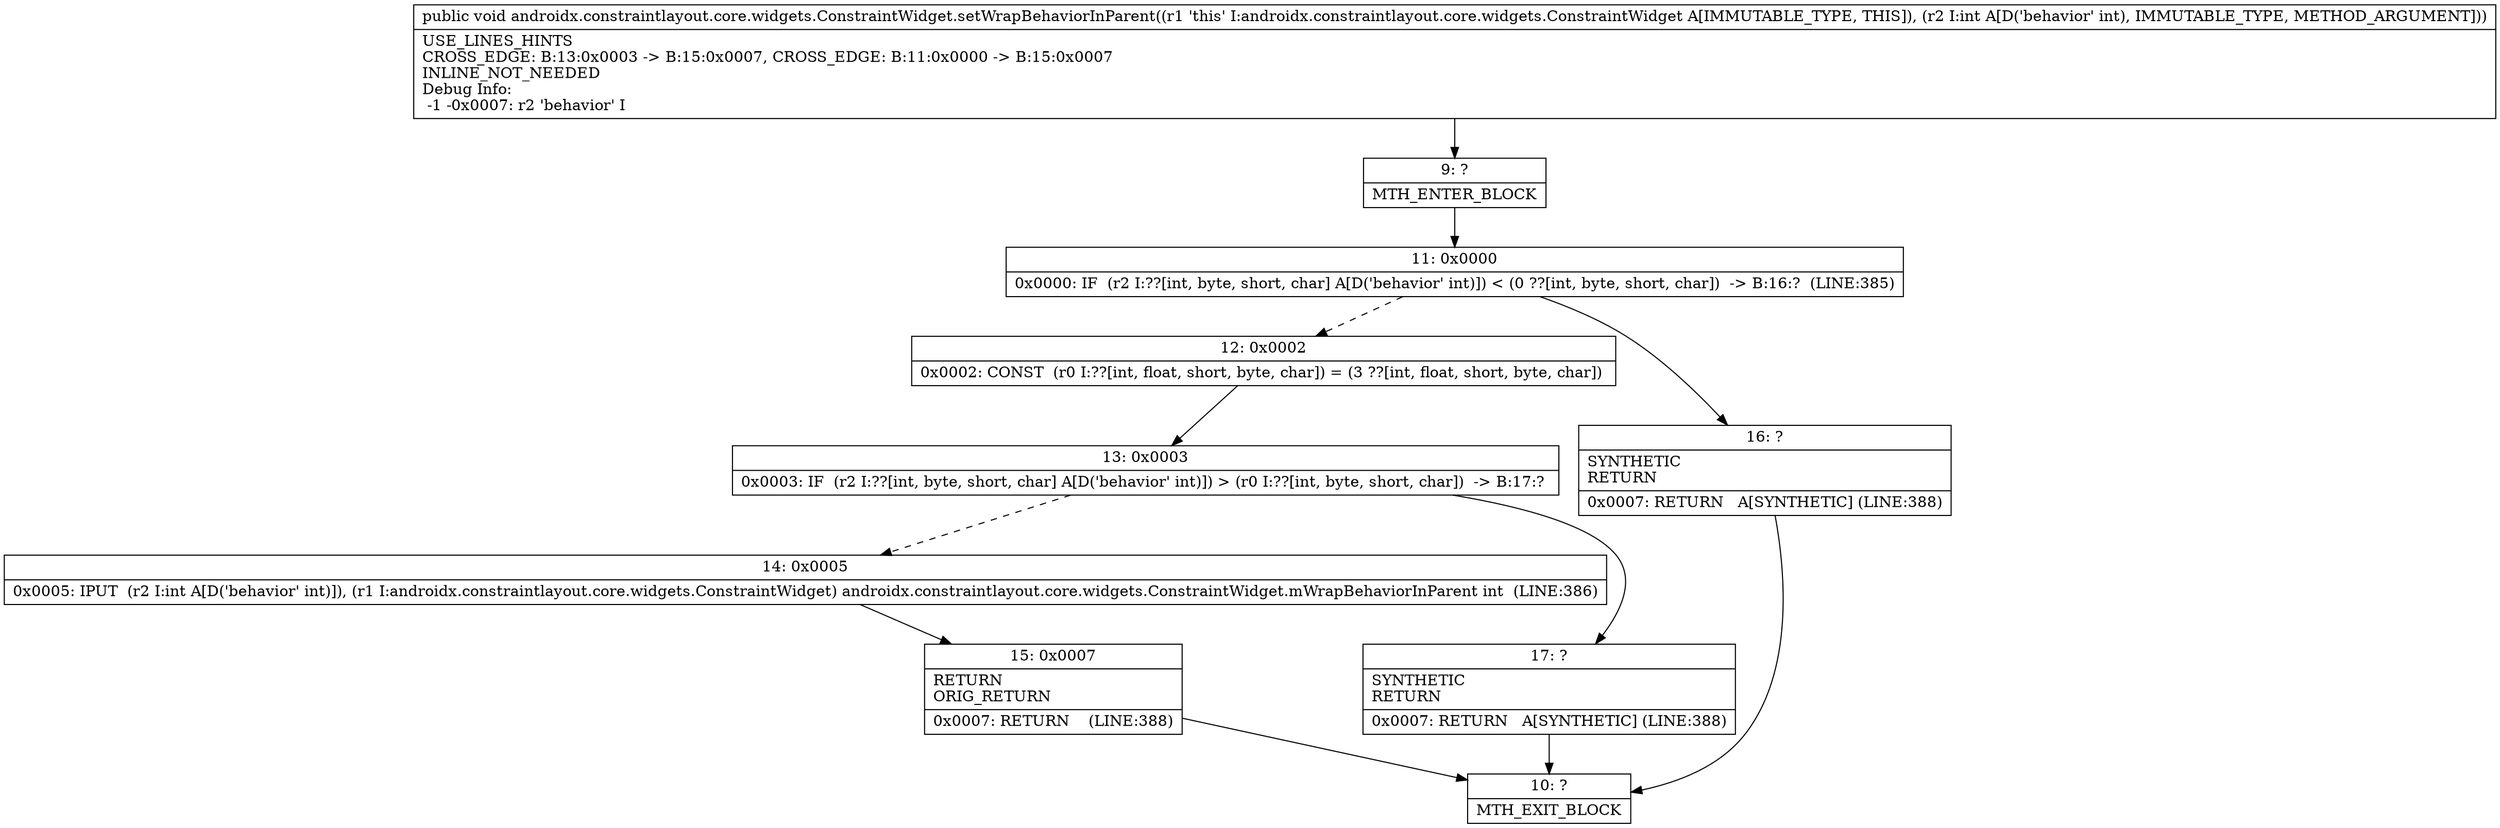 digraph "CFG forandroidx.constraintlayout.core.widgets.ConstraintWidget.setWrapBehaviorInParent(I)V" {
Node_9 [shape=record,label="{9\:\ ?|MTH_ENTER_BLOCK\l}"];
Node_11 [shape=record,label="{11\:\ 0x0000|0x0000: IF  (r2 I:??[int, byte, short, char] A[D('behavior' int)]) \< (0 ??[int, byte, short, char])  \-\> B:16:?  (LINE:385)\l}"];
Node_12 [shape=record,label="{12\:\ 0x0002|0x0002: CONST  (r0 I:??[int, float, short, byte, char]) = (3 ??[int, float, short, byte, char]) \l}"];
Node_13 [shape=record,label="{13\:\ 0x0003|0x0003: IF  (r2 I:??[int, byte, short, char] A[D('behavior' int)]) \> (r0 I:??[int, byte, short, char])  \-\> B:17:? \l}"];
Node_14 [shape=record,label="{14\:\ 0x0005|0x0005: IPUT  (r2 I:int A[D('behavior' int)]), (r1 I:androidx.constraintlayout.core.widgets.ConstraintWidget) androidx.constraintlayout.core.widgets.ConstraintWidget.mWrapBehaviorInParent int  (LINE:386)\l}"];
Node_15 [shape=record,label="{15\:\ 0x0007|RETURN\lORIG_RETURN\l|0x0007: RETURN    (LINE:388)\l}"];
Node_10 [shape=record,label="{10\:\ ?|MTH_EXIT_BLOCK\l}"];
Node_17 [shape=record,label="{17\:\ ?|SYNTHETIC\lRETURN\l|0x0007: RETURN   A[SYNTHETIC] (LINE:388)\l}"];
Node_16 [shape=record,label="{16\:\ ?|SYNTHETIC\lRETURN\l|0x0007: RETURN   A[SYNTHETIC] (LINE:388)\l}"];
MethodNode[shape=record,label="{public void androidx.constraintlayout.core.widgets.ConstraintWidget.setWrapBehaviorInParent((r1 'this' I:androidx.constraintlayout.core.widgets.ConstraintWidget A[IMMUTABLE_TYPE, THIS]), (r2 I:int A[D('behavior' int), IMMUTABLE_TYPE, METHOD_ARGUMENT]))  | USE_LINES_HINTS\lCROSS_EDGE: B:13:0x0003 \-\> B:15:0x0007, CROSS_EDGE: B:11:0x0000 \-\> B:15:0x0007\lINLINE_NOT_NEEDED\lDebug Info:\l  \-1 \-0x0007: r2 'behavior' I\l}"];
MethodNode -> Node_9;Node_9 -> Node_11;
Node_11 -> Node_12[style=dashed];
Node_11 -> Node_16;
Node_12 -> Node_13;
Node_13 -> Node_14[style=dashed];
Node_13 -> Node_17;
Node_14 -> Node_15;
Node_15 -> Node_10;
Node_17 -> Node_10;
Node_16 -> Node_10;
}

